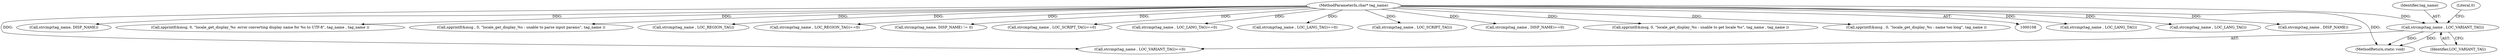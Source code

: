 digraph "0_php-src_97eff7eb57fc2320c267a949cffd622c38712484?w=1_21@pointer" {
"1000319" [label="(Call,strcmp(tag_name , LOC_VARIANT_TAG))"];
"1000109" [label="(MethodParameterIn,char* tag_name)"];
"1000268" [label="(Call,strcmp(tag_name , LOC_LANG_TAG))"];
"1000220" [label="(Call,strcmp(tag_name , LOC_LANG_TAG))"];
"1000336" [label="(Call,strcmp(tag_name , DISP_NAME))"];
"1000440" [label="(MethodReturn,static void)"];
"1000321" [label="(Identifier,LOC_VARIANT_TAG)"];
"1000318" [label="(Call,strcmp(tag_name , LOC_VARIANT_TAG)==0)"];
"1000203" [label="(Call,strcmp(tag_name, DISP_NAME))"];
"1000109" [label="(MethodParameterIn,char* tag_name)"];
"1000426" [label="(Call,spprintf(&msg, 0, \"locale_get_display_%s :error converting display name for %s to UTF-8\", tag_name , tag_name ))"];
"1000169" [label="(Call,spprintf(&msg , 0, \"locale_get_display_%s : unable to parse input params\", tag_name ))"];
"1000302" [label="(Call,strcmp(tag_name , LOC_REGION_TAG))"];
"1000320" [label="(Identifier,tag_name)"];
"1000301" [label="(Call,strcmp(tag_name , LOC_REGION_TAG)==0)"];
"1000322" [label="(Literal,0)"];
"1000202" [label="(Call,strcmp(tag_name, DISP_NAME) != 0)"];
"1000284" [label="(Call,strcmp(tag_name , LOC_SCRIPT_TAG)==0)"];
"1000219" [label="(Call,strcmp(tag_name , LOC_LANG_TAG)==0)"];
"1000267" [label="(Call,strcmp(tag_name , LOC_LANG_TAG)==0)"];
"1000285" [label="(Call,strcmp(tag_name , LOC_SCRIPT_TAG))"];
"1000335" [label="(Call,strcmp(tag_name , DISP_NAME)==0)"];
"1000363" [label="(Call,spprintf(&msg, 0, \"locale_get_display_%s : unable to get locale %s\", tag_name , tag_name ))"];
"1000319" [label="(Call,strcmp(tag_name , LOC_VARIANT_TAG))"];
"1000183" [label="(Call,spprintf(&msg , 0, \"locale_get_display_%s : name too long\", tag_name ))"];
"1000319" -> "1000318"  [label="AST: "];
"1000319" -> "1000321"  [label="CFG: "];
"1000320" -> "1000319"  [label="AST: "];
"1000321" -> "1000319"  [label="AST: "];
"1000322" -> "1000319"  [label="CFG: "];
"1000319" -> "1000440"  [label="DDG: "];
"1000319" -> "1000440"  [label="DDG: "];
"1000109" -> "1000319"  [label="DDG: "];
"1000109" -> "1000108"  [label="AST: "];
"1000109" -> "1000440"  [label="DDG: "];
"1000109" -> "1000169"  [label="DDG: "];
"1000109" -> "1000183"  [label="DDG: "];
"1000109" -> "1000202"  [label="DDG: "];
"1000109" -> "1000203"  [label="DDG: "];
"1000109" -> "1000219"  [label="DDG: "];
"1000109" -> "1000220"  [label="DDG: "];
"1000109" -> "1000267"  [label="DDG: "];
"1000109" -> "1000268"  [label="DDG: "];
"1000109" -> "1000284"  [label="DDG: "];
"1000109" -> "1000285"  [label="DDG: "];
"1000109" -> "1000301"  [label="DDG: "];
"1000109" -> "1000302"  [label="DDG: "];
"1000109" -> "1000318"  [label="DDG: "];
"1000109" -> "1000335"  [label="DDG: "];
"1000109" -> "1000336"  [label="DDG: "];
"1000109" -> "1000363"  [label="DDG: "];
"1000109" -> "1000426"  [label="DDG: "];
}
